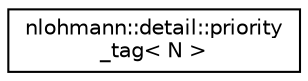 digraph "Graphical Class Hierarchy"
{
 // LATEX_PDF_SIZE
  edge [fontname="Helvetica",fontsize="10",labelfontname="Helvetica",labelfontsize="10"];
  node [fontname="Helvetica",fontsize="10",shape=record];
  rankdir="LR";
  Node0 [label="nlohmann::detail::priority\l_tag\< N \>",height=0.2,width=0.4,color="black", fillcolor="white", style="filled",URL="$d7/d78/structnlohmann_1_1detail_1_1priority__tag.html",tooltip=" "];
}
